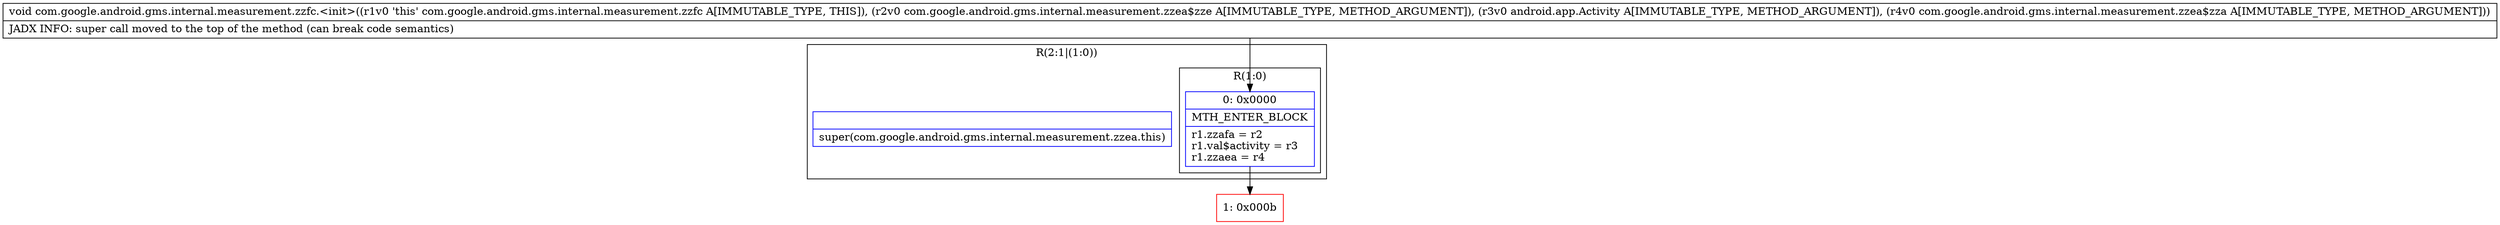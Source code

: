 digraph "CFG forcom.google.android.gms.internal.measurement.zzfc.\<init\>(Lcom\/google\/android\/gms\/internal\/measurement\/zzea$zze;Landroid\/app\/Activity;Lcom\/google\/android\/gms\/internal\/measurement\/zzea$zza;)V" {
subgraph cluster_Region_1537315683 {
label = "R(2:1|(1:0))";
node [shape=record,color=blue];
Node_InsnContainer_2080944759 [shape=record,label="{|super(com.google.android.gms.internal.measurement.zzea.this)\l}"];
subgraph cluster_Region_850711111 {
label = "R(1:0)";
node [shape=record,color=blue];
Node_0 [shape=record,label="{0\:\ 0x0000|MTH_ENTER_BLOCK\l|r1.zzafa = r2\lr1.val$activity = r3\lr1.zzaea = r4\l}"];
}
}
Node_1 [shape=record,color=red,label="{1\:\ 0x000b}"];
MethodNode[shape=record,label="{void com.google.android.gms.internal.measurement.zzfc.\<init\>((r1v0 'this' com.google.android.gms.internal.measurement.zzfc A[IMMUTABLE_TYPE, THIS]), (r2v0 com.google.android.gms.internal.measurement.zzea$zze A[IMMUTABLE_TYPE, METHOD_ARGUMENT]), (r3v0 android.app.Activity A[IMMUTABLE_TYPE, METHOD_ARGUMENT]), (r4v0 com.google.android.gms.internal.measurement.zzea$zza A[IMMUTABLE_TYPE, METHOD_ARGUMENT]))  | JADX INFO: super call moved to the top of the method (can break code semantics)\l}"];
MethodNode -> Node_0;
Node_0 -> Node_1;
}

